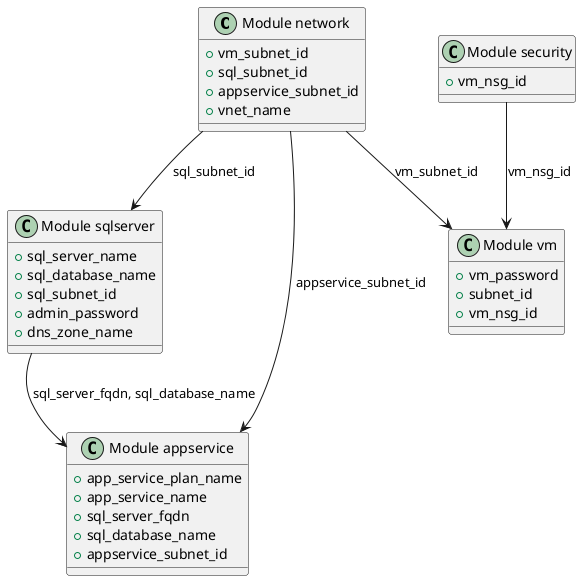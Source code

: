 @startuml
!define RECTANGLE class

RECTANGLE "Module network" as Network {
  + vm_subnet_id
  + sql_subnet_id
  + appservice_subnet_id
  + vnet_name
}

RECTANGLE "Module security" as Security {
  + vm_nsg_id
}

RECTANGLE "Module vm" as VM {
  + vm_password
  + subnet_id
  + vm_nsg_id
}

RECTANGLE "Module sqlserver" as SQL {
  + sql_server_name
  + sql_database_name
  + sql_subnet_id
  + admin_password
  + dns_zone_name
}

RECTANGLE "Module appservice" as AppService {
  + app_service_plan_name
  + app_service_name
  + sql_server_fqdn
  + sql_database_name
  + appservice_subnet_id
}

Network --> VM : vm_subnet_id
Security --> VM : vm_nsg_id
Network --> SQL : sql_subnet_id
SQL --> AppService : sql_server_fqdn, sql_database_name
Network --> AppService : appservice_subnet_id
@enduml
